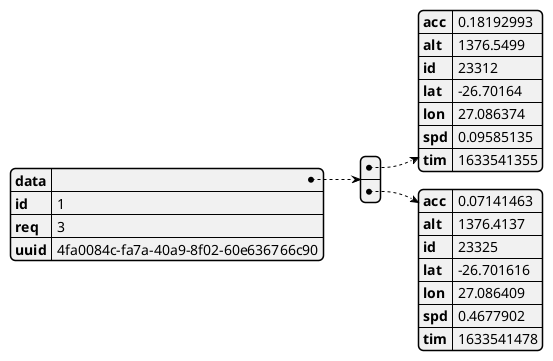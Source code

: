 !theme spacelab
@startjson
{
    "data": [
        {
            "acc": 0.18192993,
            "alt": 1376.5499,
            "id": 23312,
            "lat": -26.70164,
            "lon": 27.086374,
            "spd": 0.09585135,
            "tim": 1633541355
        },
        {
            "acc": 0.07141463,
            "alt": 1376.4137,
            "id": 23325,
            "lat": -26.701616,
            "lon": 27.086409,
            "spd": 0.4677902,
            "tim": 1633541478
        }
    ],
    "id": 1,
    "req": 3,
    "uuid": "4fa0084c-fa7a-40a9-8f02-60e636766c90"
}
@endjson

